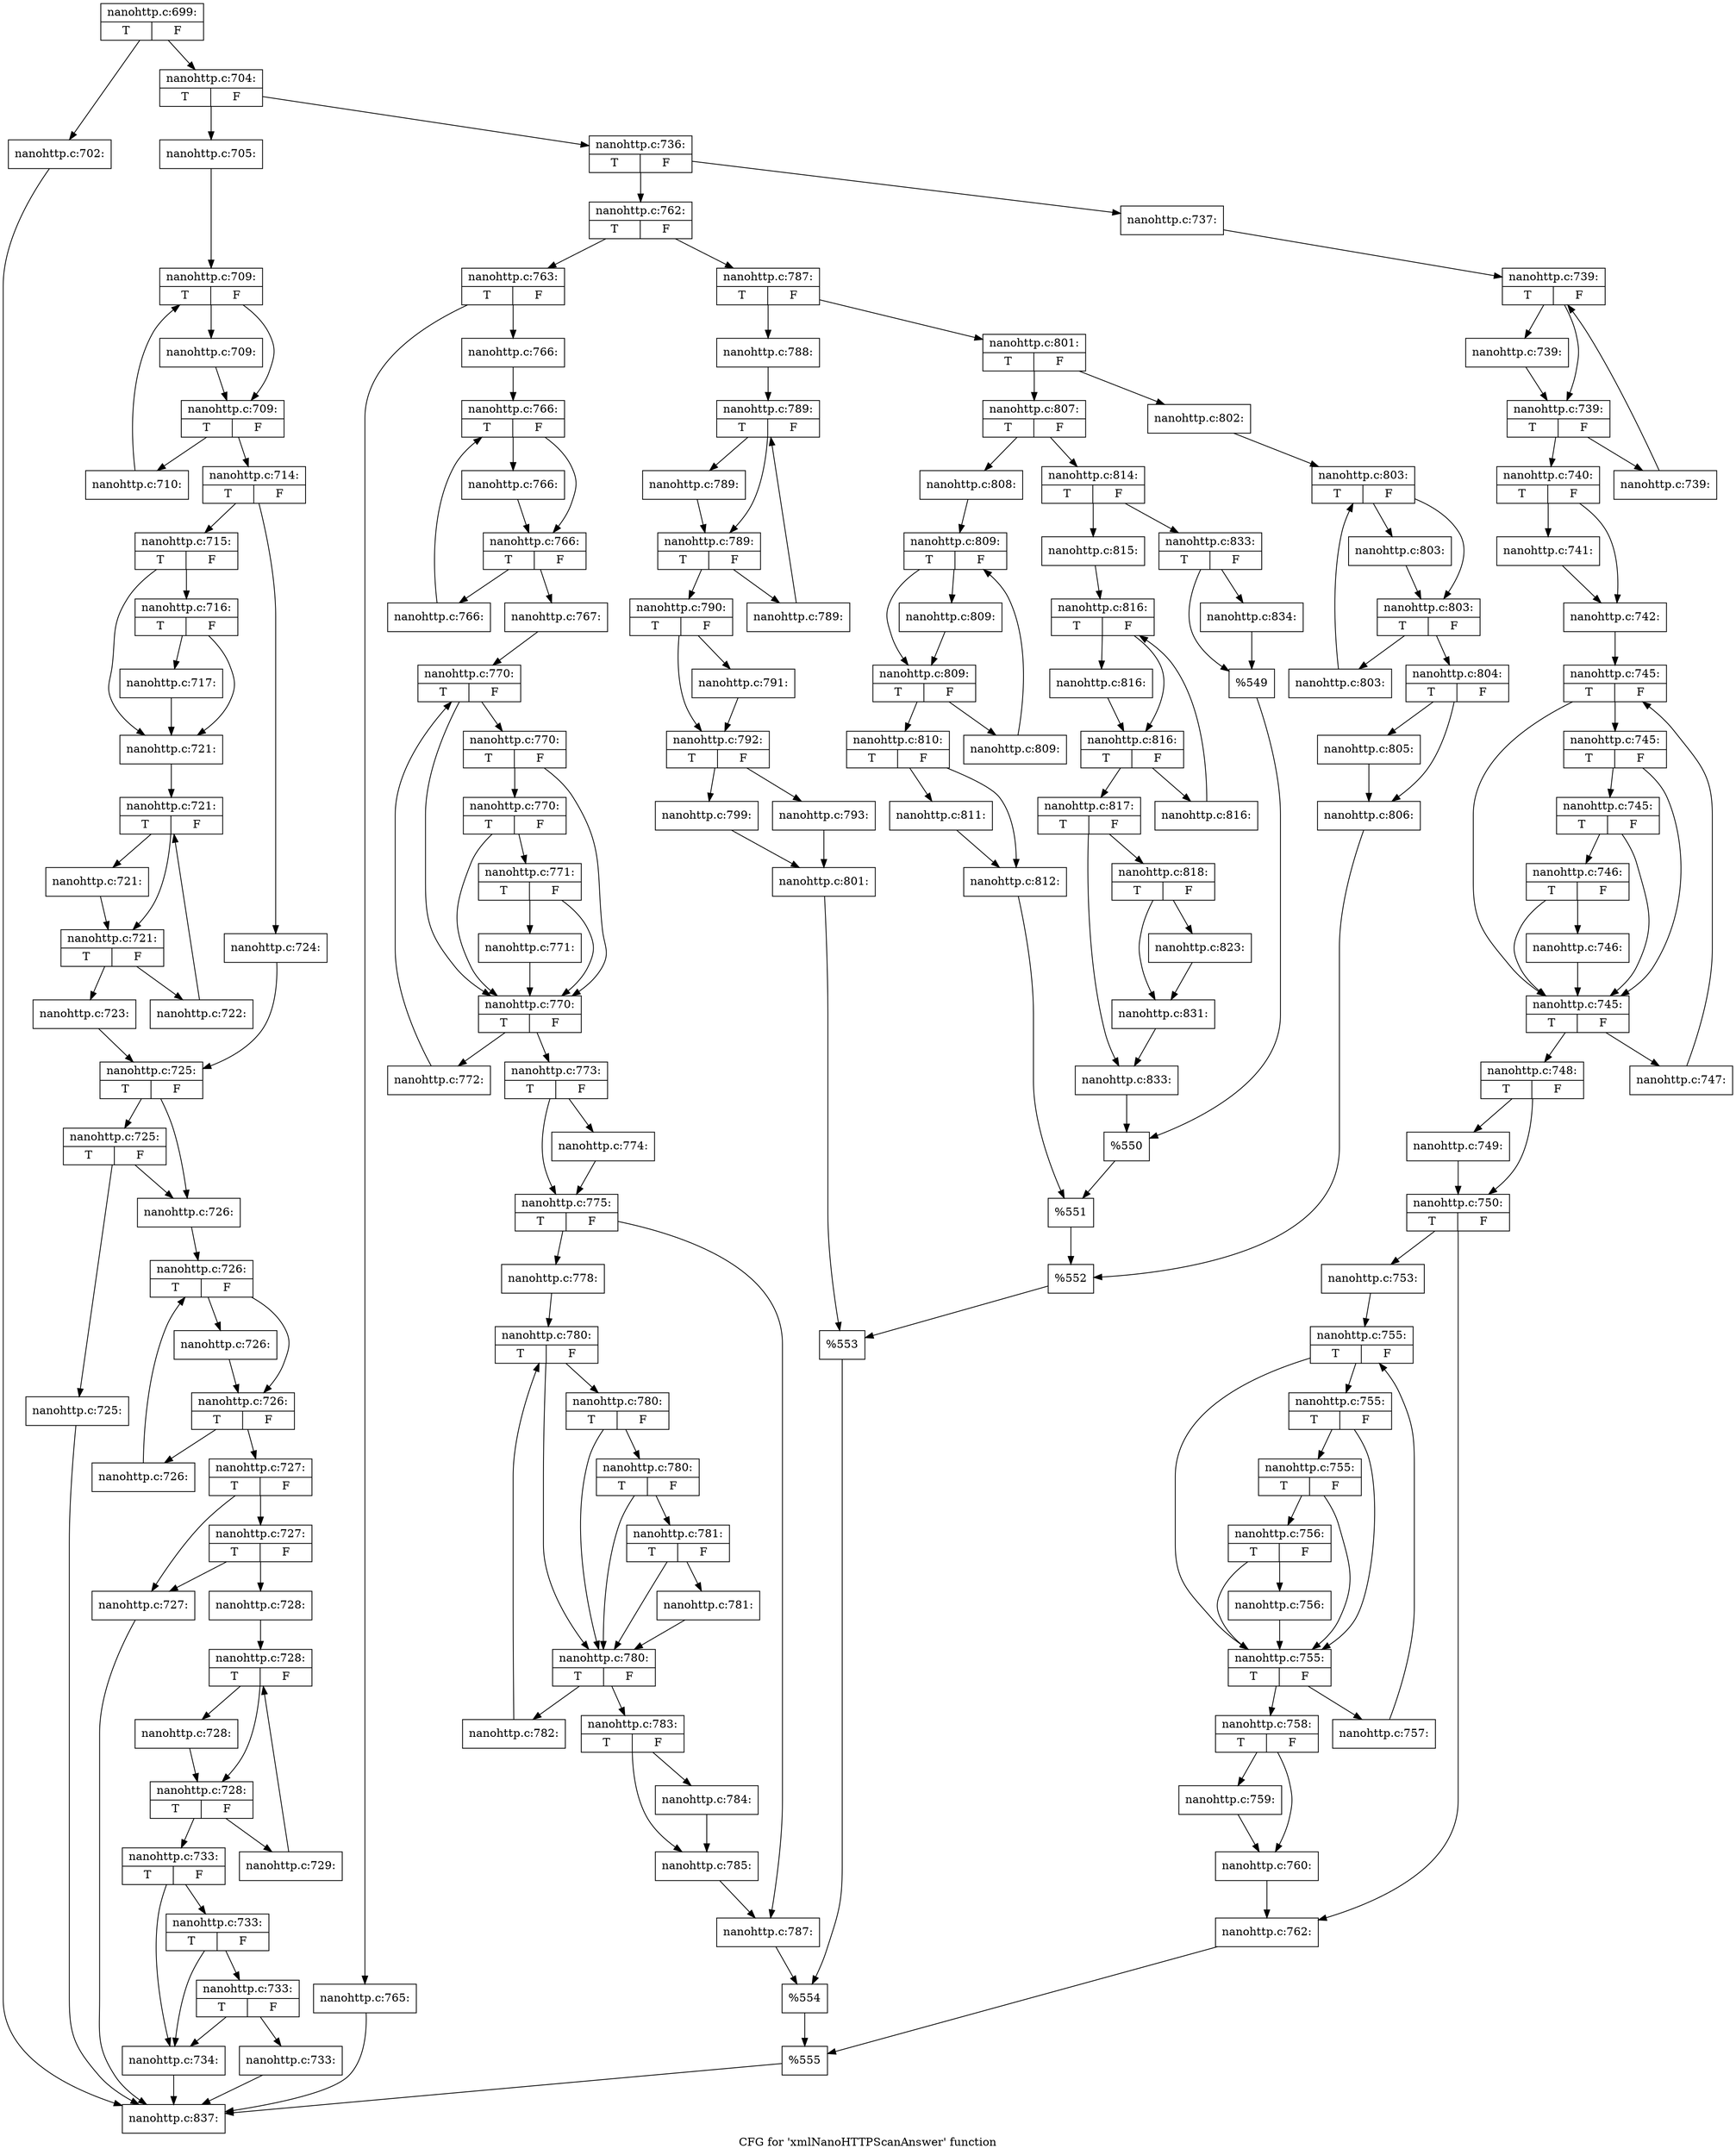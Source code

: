 digraph "CFG for 'xmlNanoHTTPScanAnswer' function" {
	label="CFG for 'xmlNanoHTTPScanAnswer' function";

	Node0x449e740 [shape=record,label="{nanohttp.c:699:|{<s0>T|<s1>F}}"];
	Node0x449e740 -> Node0x443e0a0;
	Node0x449e740 -> Node0x443e0f0;
	Node0x443e0a0 [shape=record,label="{nanohttp.c:702:}"];
	Node0x443e0a0 -> Node0x443e4f0;
	Node0x443e0f0 [shape=record,label="{nanohttp.c:704:|{<s0>T|<s1>F}}"];
	Node0x443e0f0 -> Node0x443e540;
	Node0x443e0f0 -> Node0x443e4a0;
	Node0x443e4a0 [shape=record,label="{nanohttp.c:705:}"];
	Node0x443e4a0 -> Node0x443fa50;
	Node0x443fa50 [shape=record,label="{nanohttp.c:709:|{<s0>T|<s1>F}}"];
	Node0x443fa50 -> Node0x443fcd0;
	Node0x443fa50 -> Node0x443fc80;
	Node0x443fcd0 [shape=record,label="{nanohttp.c:709:}"];
	Node0x443fcd0 -> Node0x443fc80;
	Node0x443fc80 [shape=record,label="{nanohttp.c:709:|{<s0>T|<s1>F}}"];
	Node0x443fc80 -> Node0x44402b0;
	Node0x443fc80 -> Node0x443fc00;
	Node0x44402b0 [shape=record,label="{nanohttp.c:710:}"];
	Node0x44402b0 -> Node0x443fa50;
	Node0x443fc00 [shape=record,label="{nanohttp.c:714:|{<s0>T|<s1>F}}"];
	Node0x443fc00 -> Node0x44b3720;
	Node0x443fc00 -> Node0x44b37c0;
	Node0x44b3720 [shape=record,label="{nanohttp.c:715:|{<s0>T|<s1>F}}"];
	Node0x44b3720 -> Node0x44b3e00;
	Node0x44b3720 -> Node0x44b3db0;
	Node0x44b3e00 [shape=record,label="{nanohttp.c:716:|{<s0>T|<s1>F}}"];
	Node0x44b3e00 -> Node0x44b3d60;
	Node0x44b3e00 -> Node0x44b3db0;
	Node0x44b3d60 [shape=record,label="{nanohttp.c:717:}"];
	Node0x44b3d60 -> Node0x44b3db0;
	Node0x44b3db0 [shape=record,label="{nanohttp.c:721:}"];
	Node0x44b3db0 -> Node0x44b4dc0;
	Node0x44b4dc0 [shape=record,label="{nanohttp.c:721:|{<s0>T|<s1>F}}"];
	Node0x44b4dc0 -> Node0x44b5070;
	Node0x44b4dc0 -> Node0x44b5020;
	Node0x44b5070 [shape=record,label="{nanohttp.c:721:}"];
	Node0x44b5070 -> Node0x44b5020;
	Node0x44b5020 [shape=record,label="{nanohttp.c:721:|{<s0>T|<s1>F}}"];
	Node0x44b5020 -> Node0x44b56b0;
	Node0x44b5020 -> Node0x44b4fa0;
	Node0x44b56b0 [shape=record,label="{nanohttp.c:722:}"];
	Node0x44b56b0 -> Node0x44b4dc0;
	Node0x44b4fa0 [shape=record,label="{nanohttp.c:723:}"];
	Node0x44b4fa0 -> Node0x44b3770;
	Node0x44b37c0 [shape=record,label="{nanohttp.c:724:}"];
	Node0x44b37c0 -> Node0x44b3770;
	Node0x44b3770 [shape=record,label="{nanohttp.c:725:|{<s0>T|<s1>F}}"];
	Node0x44b3770 -> Node0x44b5d70;
	Node0x44b3770 -> Node0x44b5d20;
	Node0x44b5d70 [shape=record,label="{nanohttp.c:725:|{<s0>T|<s1>F}}"];
	Node0x44b5d70 -> Node0x44b5cd0;
	Node0x44b5d70 -> Node0x44b5d20;
	Node0x44b5cd0 [shape=record,label="{nanohttp.c:725:}"];
	Node0x44b5cd0 -> Node0x443e4f0;
	Node0x44b5d20 [shape=record,label="{nanohttp.c:726:}"];
	Node0x44b5d20 -> Node0x44b64f0;
	Node0x44b64f0 [shape=record,label="{nanohttp.c:726:|{<s0>T|<s1>F}}"];
	Node0x44b64f0 -> Node0x44b6750;
	Node0x44b64f0 -> Node0x44b67a0;
	Node0x44b67a0 [shape=record,label="{nanohttp.c:726:}"];
	Node0x44b67a0 -> Node0x44b6750;
	Node0x44b6750 [shape=record,label="{nanohttp.c:726:|{<s0>T|<s1>F}}"];
	Node0x44b6750 -> Node0x44b6de0;
	Node0x44b6750 -> Node0x44b66d0;
	Node0x44b6de0 [shape=record,label="{nanohttp.c:726:}"];
	Node0x44b6de0 -> Node0x44b64f0;
	Node0x44b66d0 [shape=record,label="{nanohttp.c:727:|{<s0>T|<s1>F}}"];
	Node0x44b66d0 -> Node0x44b70c0;
	Node0x44b66d0 -> Node0x44b7160;
	Node0x44b7160 [shape=record,label="{nanohttp.c:727:|{<s0>T|<s1>F}}"];
	Node0x44b7160 -> Node0x44b70c0;
	Node0x44b7160 -> Node0x44b7110;
	Node0x44b70c0 [shape=record,label="{nanohttp.c:727:}"];
	Node0x44b70c0 -> Node0x443e4f0;
	Node0x44b7110 [shape=record,label="{nanohttp.c:728:}"];
	Node0x44b7110 -> Node0x44b78e0;
	Node0x44b78e0 [shape=record,label="{nanohttp.c:728:|{<s0>T|<s1>F}}"];
	Node0x44b78e0 -> Node0x44b7b90;
	Node0x44b78e0 -> Node0x44b7b40;
	Node0x44b7b90 [shape=record,label="{nanohttp.c:728:}"];
	Node0x44b7b90 -> Node0x44b7b40;
	Node0x44b7b40 [shape=record,label="{nanohttp.c:728:|{<s0>T|<s1>F}}"];
	Node0x44b7b40 -> Node0x44b81d0;
	Node0x44b7b40 -> Node0x44b7ac0;
	Node0x44b81d0 [shape=record,label="{nanohttp.c:729:}"];
	Node0x44b81d0 -> Node0x44b78e0;
	Node0x44b7ac0 [shape=record,label="{nanohttp.c:733:|{<s0>T|<s1>F}}"];
	Node0x44b7ac0 -> Node0x44b8c70;
	Node0x44b7ac0 -> Node0x44b8ba0;
	Node0x44b8c70 [shape=record,label="{nanohttp.c:733:|{<s0>T|<s1>F}}"];
	Node0x44b8c70 -> Node0x44b8bf0;
	Node0x44b8c70 -> Node0x44b8ba0;
	Node0x44b8bf0 [shape=record,label="{nanohttp.c:733:|{<s0>T|<s1>F}}"];
	Node0x44b8bf0 -> Node0x44b8b50;
	Node0x44b8bf0 -> Node0x44b8ba0;
	Node0x44b8b50 [shape=record,label="{nanohttp.c:733:}"];
	Node0x44b8b50 -> Node0x443e4f0;
	Node0x44b8ba0 [shape=record,label="{nanohttp.c:734:}"];
	Node0x44b8ba0 -> Node0x443e4f0;
	Node0x443e540 [shape=record,label="{nanohttp.c:736:|{<s0>T|<s1>F}}"];
	Node0x443e540 -> Node0x44b9db0;
	Node0x443e540 -> Node0x44b9d10;
	Node0x44b9d10 [shape=record,label="{nanohttp.c:737:}"];
	Node0x44b9d10 -> Node0x44bb480;
	Node0x44bb480 [shape=record,label="{nanohttp.c:739:|{<s0>T|<s1>F}}"];
	Node0x44bb480 -> Node0x44bb6e0;
	Node0x44bb480 -> Node0x44bb730;
	Node0x44bb730 [shape=record,label="{nanohttp.c:739:}"];
	Node0x44bb730 -> Node0x44bb6e0;
	Node0x44bb6e0 [shape=record,label="{nanohttp.c:739:|{<s0>T|<s1>F}}"];
	Node0x44bb6e0 -> Node0x44bbd70;
	Node0x44bb6e0 -> Node0x44bb660;
	Node0x44bbd70 [shape=record,label="{nanohttp.c:739:}"];
	Node0x44bbd70 -> Node0x44bb480;
	Node0x44bb660 [shape=record,label="{nanohttp.c:740:|{<s0>T|<s1>F}}"];
	Node0x44bb660 -> Node0x44bc050;
	Node0x44bb660 -> Node0x44bc0a0;
	Node0x44bc050 [shape=record,label="{nanohttp.c:741:}"];
	Node0x44bc050 -> Node0x44bc0a0;
	Node0x44bc0a0 [shape=record,label="{nanohttp.c:742:}"];
	Node0x44bc0a0 -> Node0x44bce90;
	Node0x44bce90 [shape=record,label="{nanohttp.c:745:|{<s0>T|<s1>F}}"];
	Node0x44bce90 -> Node0x44bd290;
	Node0x44bce90 -> Node0x44bd0f0;
	Node0x44bd290 [shape=record,label="{nanohttp.c:745:|{<s0>T|<s1>F}}"];
	Node0x44bd290 -> Node0x44bd210;
	Node0x44bd290 -> Node0x44bd0f0;
	Node0x44bd210 [shape=record,label="{nanohttp.c:745:|{<s0>T|<s1>F}}"];
	Node0x44bd210 -> Node0x44bd190;
	Node0x44bd210 -> Node0x44bd0f0;
	Node0x44bd190 [shape=record,label="{nanohttp.c:746:|{<s0>T|<s1>F}}"];
	Node0x44bd190 -> Node0x44bd140;
	Node0x44bd190 -> Node0x44bd0f0;
	Node0x44bd140 [shape=record,label="{nanohttp.c:746:}"];
	Node0x44bd140 -> Node0x44bd0f0;
	Node0x44bd0f0 [shape=record,label="{nanohttp.c:745:|{<s0>T|<s1>F}}"];
	Node0x44bd0f0 -> Node0x44bde30;
	Node0x44bd0f0 -> Node0x44bd070;
	Node0x44bde30 [shape=record,label="{nanohttp.c:747:}"];
	Node0x44bde30 -> Node0x44bce90;
	Node0x44bd070 [shape=record,label="{nanohttp.c:748:|{<s0>T|<s1>F}}"];
	Node0x44bd070 -> Node0x44be5a0;
	Node0x44bd070 -> Node0x44be5f0;
	Node0x44be5a0 [shape=record,label="{nanohttp.c:749:}"];
	Node0x44be5a0 -> Node0x44be5f0;
	Node0x44be5f0 [shape=record,label="{nanohttp.c:750:|{<s0>T|<s1>F}}"];
	Node0x44be5f0 -> Node0x44ba5f0;
	Node0x44be5f0 -> Node0x44bf380;
	Node0x44ba5f0 [shape=record,label="{nanohttp.c:753:}"];
	Node0x44ba5f0 -> Node0x44c03b0;
	Node0x44c03b0 [shape=record,label="{nanohttp.c:755:|{<s0>T|<s1>F}}"];
	Node0x44c03b0 -> Node0x44c07f0;
	Node0x44c03b0 -> Node0x44c0650;
	Node0x44c07f0 [shape=record,label="{nanohttp.c:755:|{<s0>T|<s1>F}}"];
	Node0x44c07f0 -> Node0x44c0770;
	Node0x44c07f0 -> Node0x44c0650;
	Node0x44c0770 [shape=record,label="{nanohttp.c:755:|{<s0>T|<s1>F}}"];
	Node0x44c0770 -> Node0x44c06f0;
	Node0x44c0770 -> Node0x44c0650;
	Node0x44c06f0 [shape=record,label="{nanohttp.c:756:|{<s0>T|<s1>F}}"];
	Node0x44c06f0 -> Node0x44c06a0;
	Node0x44c06f0 -> Node0x44c0650;
	Node0x44c06a0 [shape=record,label="{nanohttp.c:756:}"];
	Node0x44c06a0 -> Node0x44c0650;
	Node0x44c0650 [shape=record,label="{nanohttp.c:755:|{<s0>T|<s1>F}}"];
	Node0x44c0650 -> Node0x44c1390;
	Node0x44c0650 -> Node0x44c05d0;
	Node0x44c1390 [shape=record,label="{nanohttp.c:757:}"];
	Node0x44c1390 -> Node0x44c03b0;
	Node0x44c05d0 [shape=record,label="{nanohttp.c:758:|{<s0>T|<s1>F}}"];
	Node0x44c05d0 -> Node0x44c1b40;
	Node0x44c05d0 -> Node0x44c1b90;
	Node0x44c1b40 [shape=record,label="{nanohttp.c:759:}"];
	Node0x44c1b40 -> Node0x44c1b90;
	Node0x44c1b90 [shape=record,label="{nanohttp.c:760:}"];
	Node0x44c1b90 -> Node0x44bf380;
	Node0x44bf380 [shape=record,label="{nanohttp.c:762:}"];
	Node0x44bf380 -> Node0x44b9d60;
	Node0x44b9db0 [shape=record,label="{nanohttp.c:762:|{<s0>T|<s1>F}}"];
	Node0x44b9db0 -> Node0x44c2c00;
	Node0x44b9db0 -> Node0x44c2b60;
	Node0x44c2b60 [shape=record,label="{nanohttp.c:763:|{<s0>T|<s1>F}}"];
	Node0x44c2b60 -> Node0x44c3c00;
	Node0x44c2b60 -> Node0x44c3c50;
	Node0x44c3c00 [shape=record,label="{nanohttp.c:765:}"];
	Node0x44c3c00 -> Node0x443e4f0;
	Node0x44c3c50 [shape=record,label="{nanohttp.c:766:}"];
	Node0x44c3c50 -> Node0x44c40c0;
	Node0x44c40c0 [shape=record,label="{nanohttp.c:766:|{<s0>T|<s1>F}}"];
	Node0x44c40c0 -> Node0x44c4360;
	Node0x44c40c0 -> Node0x44c43b0;
	Node0x44c43b0 [shape=record,label="{nanohttp.c:766:}"];
	Node0x44c43b0 -> Node0x44c4360;
	Node0x44c4360 [shape=record,label="{nanohttp.c:766:|{<s0>T|<s1>F}}"];
	Node0x44c4360 -> Node0x44c49f0;
	Node0x44c4360 -> Node0x44c42e0;
	Node0x44c49f0 [shape=record,label="{nanohttp.c:766:}"];
	Node0x44c49f0 -> Node0x44c40c0;
	Node0x44c42e0 [shape=record,label="{nanohttp.c:767:}"];
	Node0x44c42e0 -> Node0x44c5370;
	Node0x44c5370 [shape=record,label="{nanohttp.c:770:|{<s0>T|<s1>F}}"];
	Node0x44c5370 -> Node0x44c57b0;
	Node0x44c5370 -> Node0x44c5610;
	Node0x44c57b0 [shape=record,label="{nanohttp.c:770:|{<s0>T|<s1>F}}"];
	Node0x44c57b0 -> Node0x44c5730;
	Node0x44c57b0 -> Node0x44c5610;
	Node0x44c5730 [shape=record,label="{nanohttp.c:770:|{<s0>T|<s1>F}}"];
	Node0x44c5730 -> Node0x44c56b0;
	Node0x44c5730 -> Node0x44c5610;
	Node0x44c56b0 [shape=record,label="{nanohttp.c:771:|{<s0>T|<s1>F}}"];
	Node0x44c56b0 -> Node0x44c5660;
	Node0x44c56b0 -> Node0x44c5610;
	Node0x44c5660 [shape=record,label="{nanohttp.c:771:}"];
	Node0x44c5660 -> Node0x44c5610;
	Node0x44c5610 [shape=record,label="{nanohttp.c:770:|{<s0>T|<s1>F}}"];
	Node0x44c5610 -> Node0x44c6350;
	Node0x44c5610 -> Node0x44c5590;
	Node0x44c6350 [shape=record,label="{nanohttp.c:772:}"];
	Node0x44c6350 -> Node0x44c5370;
	Node0x44c5590 [shape=record,label="{nanohttp.c:773:|{<s0>T|<s1>F}}"];
	Node0x44c5590 -> Node0x44c6b00;
	Node0x44c5590 -> Node0x44c6b50;
	Node0x44c6b00 [shape=record,label="{nanohttp.c:774:}"];
	Node0x44c6b00 -> Node0x44c6b50;
	Node0x44c6b50 [shape=record,label="{nanohttp.c:775:|{<s0>T|<s1>F}}"];
	Node0x44c6b50 -> Node0x44c7d70;
	Node0x44c6b50 -> Node0x44c7dc0;
	Node0x44c7d70 [shape=record,label="{nanohttp.c:778:}"];
	Node0x44c7d70 -> Node0x44c8420;
	Node0x44c8420 [shape=record,label="{nanohttp.c:780:|{<s0>T|<s1>F}}"];
	Node0x44c8420 -> Node0x44c8880;
	Node0x44c8420 -> Node0x4377c30;
	Node0x44c8880 [shape=record,label="{nanohttp.c:780:|{<s0>T|<s1>F}}"];
	Node0x44c8880 -> Node0x44c8800;
	Node0x44c8880 -> Node0x4377c30;
	Node0x44c8800 [shape=record,label="{nanohttp.c:780:|{<s0>T|<s1>F}}"];
	Node0x44c8800 -> Node0x4377cd0;
	Node0x44c8800 -> Node0x4377c30;
	Node0x4377cd0 [shape=record,label="{nanohttp.c:781:|{<s0>T|<s1>F}}"];
	Node0x4377cd0 -> Node0x4377c80;
	Node0x4377cd0 -> Node0x4377c30;
	Node0x4377c80 [shape=record,label="{nanohttp.c:781:}"];
	Node0x4377c80 -> Node0x4377c30;
	Node0x4377c30 [shape=record,label="{nanohttp.c:780:|{<s0>T|<s1>F}}"];
	Node0x4377c30 -> Node0x44c9420;
	Node0x4377c30 -> Node0x4377bb0;
	Node0x44c9420 [shape=record,label="{nanohttp.c:782:}"];
	Node0x44c9420 -> Node0x44c8420;
	Node0x4377bb0 [shape=record,label="{nanohttp.c:783:|{<s0>T|<s1>F}}"];
	Node0x4377bb0 -> Node0x44c9b60;
	Node0x4377bb0 -> Node0x44c9bb0;
	Node0x44c9b60 [shape=record,label="{nanohttp.c:784:}"];
	Node0x44c9b60 -> Node0x44c9bb0;
	Node0x44c9bb0 [shape=record,label="{nanohttp.c:785:}"];
	Node0x44c9bb0 -> Node0x44c7dc0;
	Node0x44c7dc0 [shape=record,label="{nanohttp.c:787:}"];
	Node0x44c7dc0 -> Node0x44c2bb0;
	Node0x44c2c00 [shape=record,label="{nanohttp.c:787:|{<s0>T|<s1>F}}"];
	Node0x44c2c00 -> Node0x44cac20;
	Node0x44c2c00 -> Node0x44cab80;
	Node0x44cab80 [shape=record,label="{nanohttp.c:788:}"];
	Node0x44cab80 -> Node0x437fca0;
	Node0x437fca0 [shape=record,label="{nanohttp.c:789:|{<s0>T|<s1>F}}"];
	Node0x437fca0 -> Node0x44cbc50;
	Node0x437fca0 -> Node0x44cbca0;
	Node0x44cbca0 [shape=record,label="{nanohttp.c:789:}"];
	Node0x44cbca0 -> Node0x44cbc50;
	Node0x44cbc50 [shape=record,label="{nanohttp.c:789:|{<s0>T|<s1>F}}"];
	Node0x44cbc50 -> Node0x44cc2e0;
	Node0x44cbc50 -> Node0x44cbbd0;
	Node0x44cc2e0 [shape=record,label="{nanohttp.c:789:}"];
	Node0x44cc2e0 -> Node0x437fca0;
	Node0x44cbbd0 [shape=record,label="{nanohttp.c:790:|{<s0>T|<s1>F}}"];
	Node0x44cbbd0 -> Node0x44cc600;
	Node0x44cbbd0 -> Node0x44cc650;
	Node0x44cc600 [shape=record,label="{nanohttp.c:791:}"];
	Node0x44cc600 -> Node0x44cc650;
	Node0x44cc650 [shape=record,label="{nanohttp.c:792:|{<s0>T|<s1>F}}"];
	Node0x44cc650 -> Node0x44ccde0;
	Node0x44cc650 -> Node0x44cce80;
	Node0x44ccde0 [shape=record,label="{nanohttp.c:793:}"];
	Node0x44ccde0 -> Node0x44cce30;
	Node0x44cce80 [shape=record,label="{nanohttp.c:799:}"];
	Node0x44cce80 -> Node0x44cce30;
	Node0x44cce30 [shape=record,label="{nanohttp.c:801:}"];
	Node0x44cce30 -> Node0x44cabd0;
	Node0x44cac20 [shape=record,label="{nanohttp.c:801:|{<s0>T|<s1>F}}"];
	Node0x44cac20 -> Node0x44cf310;
	Node0x44cac20 -> Node0x44ce180;
	Node0x44ce180 [shape=record,label="{nanohttp.c:802:}"];
	Node0x44ce180 -> Node0x445e150;
	Node0x445e150 [shape=record,label="{nanohttp.c:803:|{<s0>T|<s1>F}}"];
	Node0x445e150 -> Node0x44cfc00;
	Node0x445e150 -> Node0x44cfc50;
	Node0x44cfc50 [shape=record,label="{nanohttp.c:803:}"];
	Node0x44cfc50 -> Node0x44cfc00;
	Node0x44cfc00 [shape=record,label="{nanohttp.c:803:|{<s0>T|<s1>F}}"];
	Node0x44cfc00 -> Node0x44d0290;
	Node0x44cfc00 -> Node0x44cfb80;
	Node0x44d0290 [shape=record,label="{nanohttp.c:803:}"];
	Node0x44d0290 -> Node0x445e150;
	Node0x44cfb80 [shape=record,label="{nanohttp.c:804:|{<s0>T|<s1>F}}"];
	Node0x44cfb80 -> Node0x44d05b0;
	Node0x44cfb80 -> Node0x44d0600;
	Node0x44d05b0 [shape=record,label="{nanohttp.c:805:}"];
	Node0x44d05b0 -> Node0x44d0600;
	Node0x44d0600 [shape=record,label="{nanohttp.c:806:}"];
	Node0x44d0600 -> Node0x44ce8d0;
	Node0x44cf310 [shape=record,label="{nanohttp.c:807:|{<s0>T|<s1>F}}"];
	Node0x44cf310 -> Node0x44d12b0;
	Node0x44cf310 -> Node0x44d1210;
	Node0x44d1210 [shape=record,label="{nanohttp.c:808:}"];
	Node0x44d1210 -> Node0x44d1aa0;
	Node0x44d1aa0 [shape=record,label="{nanohttp.c:809:|{<s0>T|<s1>F}}"];
	Node0x44d1aa0 -> Node0x44d1d40;
	Node0x44d1aa0 -> Node0x44d1d90;
	Node0x44d1d90 [shape=record,label="{nanohttp.c:809:}"];
	Node0x44d1d90 -> Node0x44d1d40;
	Node0x44d1d40 [shape=record,label="{nanohttp.c:809:|{<s0>T|<s1>F}}"];
	Node0x44d1d40 -> Node0x44d23d0;
	Node0x44d1d40 -> Node0x44d1cc0;
	Node0x44d23d0 [shape=record,label="{nanohttp.c:809:}"];
	Node0x44d23d0 -> Node0x44d1aa0;
	Node0x44d1cc0 [shape=record,label="{nanohttp.c:810:|{<s0>T|<s1>F}}"];
	Node0x44d1cc0 -> Node0x44d26f0;
	Node0x44d1cc0 -> Node0x44d2740;
	Node0x44d26f0 [shape=record,label="{nanohttp.c:811:}"];
	Node0x44d26f0 -> Node0x44d2740;
	Node0x44d2740 [shape=record,label="{nanohttp.c:812:}"];
	Node0x44d2740 -> Node0x44d1260;
	Node0x44d12b0 [shape=record,label="{nanohttp.c:814:|{<s0>T|<s1>F}}"];
	Node0x44d12b0 -> Node0x44d33f0;
	Node0x44d12b0 -> Node0x44d3350;
	Node0x44d3350 [shape=record,label="{nanohttp.c:815:}"];
	Node0x44d3350 -> Node0x44d3ba0;
	Node0x44d3ba0 [shape=record,label="{nanohttp.c:816:|{<s0>T|<s1>F}}"];
	Node0x44d3ba0 -> Node0x44d3e40;
	Node0x44d3ba0 -> Node0x44d3e90;
	Node0x44d3e90 [shape=record,label="{nanohttp.c:816:}"];
	Node0x44d3e90 -> Node0x44d3e40;
	Node0x44d3e40 [shape=record,label="{nanohttp.c:816:|{<s0>T|<s1>F}}"];
	Node0x44d3e40 -> Node0x44d44d0;
	Node0x44d3e40 -> Node0x44d3dc0;
	Node0x44d44d0 [shape=record,label="{nanohttp.c:816:}"];
	Node0x44d44d0 -> Node0x44d3ba0;
	Node0x44d3dc0 [shape=record,label="{nanohttp.c:817:|{<s0>T|<s1>F}}"];
	Node0x44d3dc0 -> Node0x44d4840;
	Node0x44d3dc0 -> Node0x44d47f0;
	Node0x44d47f0 [shape=record,label="{nanohttp.c:818:|{<s0>T|<s1>F}}"];
	Node0x44d47f0 -> Node0x44d54b0;
	Node0x44d47f0 -> Node0x44d5500;
	Node0x44d54b0 [shape=record,label="{nanohttp.c:823:}"];
	Node0x44d54b0 -> Node0x44d5500;
	Node0x44d5500 [shape=record,label="{nanohttp.c:831:}"];
	Node0x44d5500 -> Node0x44d4840;
	Node0x44d4840 [shape=record,label="{nanohttp.c:833:}"];
	Node0x44d4840 -> Node0x44d33a0;
	Node0x44d33f0 [shape=record,label="{nanohttp.c:833:|{<s0>T|<s1>F}}"];
	Node0x44d33f0 -> Node0x44d7a80;
	Node0x44d33f0 -> Node0x44d7390;
	Node0x44d7390 [shape=record,label="{nanohttp.c:834:}"];
	Node0x44d7390 -> Node0x44d7a80;
	Node0x44d7a80 [shape=record,label="{%549}"];
	Node0x44d7a80 -> Node0x44d33a0;
	Node0x44d33a0 [shape=record,label="{%550}"];
	Node0x44d33a0 -> Node0x44d1260;
	Node0x44d1260 [shape=record,label="{%551}"];
	Node0x44d1260 -> Node0x44ce8d0;
	Node0x44ce8d0 [shape=record,label="{%552}"];
	Node0x44ce8d0 -> Node0x44cabd0;
	Node0x44cabd0 [shape=record,label="{%553}"];
	Node0x44cabd0 -> Node0x44c2bb0;
	Node0x44c2bb0 [shape=record,label="{%554}"];
	Node0x44c2bb0 -> Node0x44b9d60;
	Node0x44b9d60 [shape=record,label="{%555}"];
	Node0x44b9d60 -> Node0x443e4f0;
	Node0x443e4f0 [shape=record,label="{nanohttp.c:837:}"];
}
